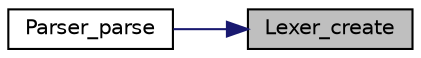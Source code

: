 digraph "Lexer_create"
{
 // LATEX_PDF_SIZE
  bgcolor="transparent";
  edge [fontname="Helvetica",fontsize="10",labelfontname="Helvetica",labelfontsize="10"];
  node [fontname="Helvetica",fontsize="10",shape=record];
  rankdir="RL";
  Node1 [label="Lexer_create",height=0.2,width=0.4,color="black", fillcolor="grey75", style="filled", fontcolor="black",tooltip="Create a lexer for a specified file path."];
  Node1 -> Node2 [dir="back",color="midnightblue",fontsize="10",style="solid",fontname="Helvetica"];
  Node2 [label="Parser_parse",height=0.2,width=0.4,color="black",URL="$dd/da8/group__parser.html#ga4751cccabdd1c5c339985ac51d46002f",tooltip=" "];
}
